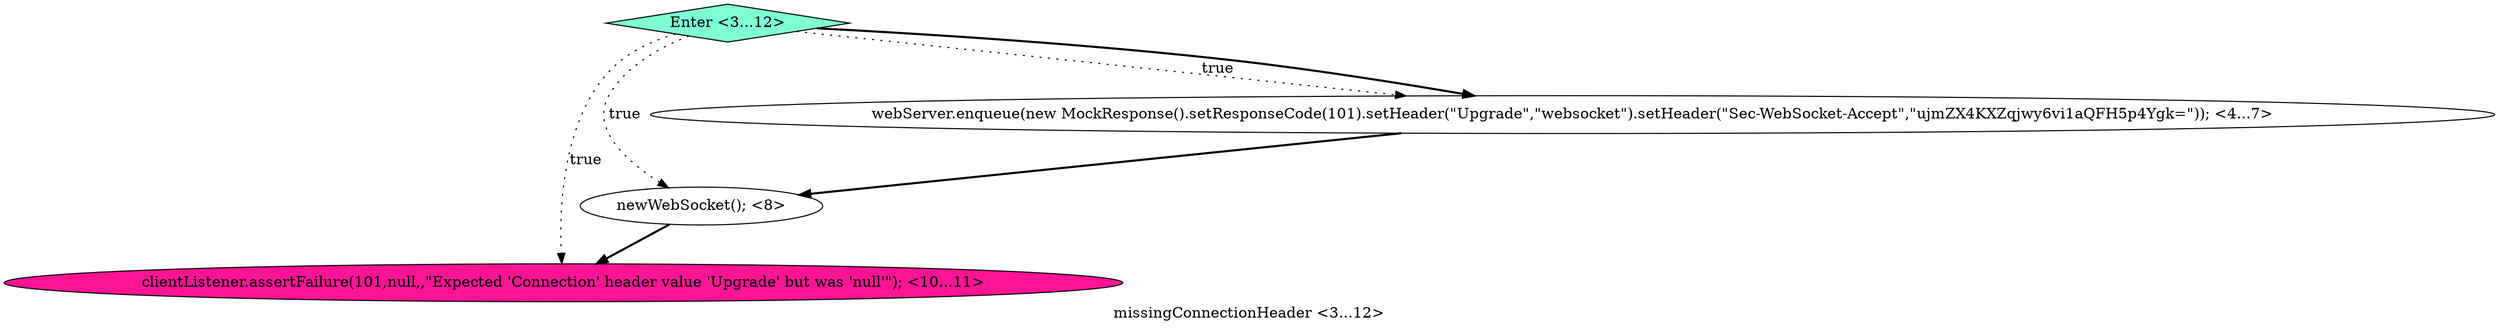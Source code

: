 digraph PDG {
label = "missingConnectionHeader <3...12>";
0.2 [style = filled, label = "clientListener.assertFailure(101,null,,\"Expected 'Connection' header value 'Upgrade' but was 'null'\"); <10...11>", fillcolor = deeppink, shape = ellipse];
0.1 [style = filled, label = "newWebSocket(); <8>", fillcolor = white, shape = ellipse];
0.3 [style = filled, label = "Enter <3...12>", fillcolor = aquamarine, shape = diamond];
0.0 [style = filled, label = "webServer.enqueue(new MockResponse().setResponseCode(101).setHeader(\"Upgrade\",\"websocket\").setHeader(\"Sec-WebSocket-Accept\",\"ujmZX4KXZqjwy6vi1aQFH5p4Ygk=\")); <4...7>", fillcolor = white, shape = ellipse];
0.0 -> 0.1 [style = bold, label=""];
0.1 -> 0.2 [style = bold, label=""];
0.3 -> 0.0 [style = dotted, label="true"];
0.3 -> 0.0 [style = bold, label=""];
0.3 -> 0.1 [style = dotted, label="true"];
0.3 -> 0.2 [style = dotted, label="true"];
}
